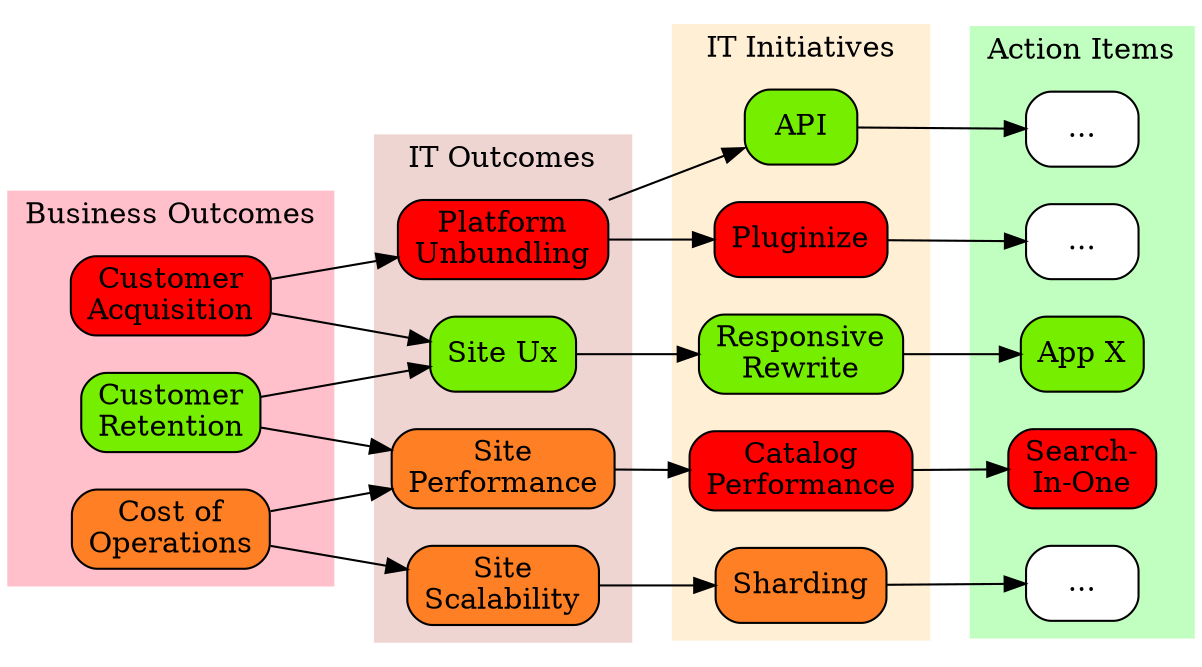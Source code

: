 /*
graph d {
  splines=line;
  style=invis;
  subgraph cluster_0 {
    A [label="Customer"]
  }

  subgraph cluster_1 {
    B [label="Leisure Time"]
  }

  subgraph cluster_2 {
    C [label="Aggregator"]
    D [label="Branded"]
  }


 A -- B;
 B -- { C D };
 C -- D;
}


digraph d {
  rankdir=LR
  splines=line;
  style=invis;

  subgraph cluster_1 {
		style=filled;
		color=lightgrey;
		node [style=filled,color=white];
    C [label="Aggregator"]
		label = "Genesis (uncharted)";
	}

  subgraph cluster_2 {
		node [style=filled];
		F [label="Internet Broadcast"]
		label = "Custom";
		color=blue
	}

  subgraph cluster_3 {
		node [style=filled];
		D [label="Branded"]
    E [label="Content"]
		label = "Product";
		color=blue
	}

  subgraph cluster_4 {
		node [style=filled];
		A [label="Customer"]
    B [label="Leisure Time"]
		label = "Commodity (industrialized)";
		color=blue
	}

 A -> B;
 B ->  { C D };
 C -> D;
 { C D } -> E;
 E -> F;
}


Evolution: Genesis (uncharted) » Custom » Product » Commodity (industrialized) 
Time Chain: Invisible «» Visible




start [shape=plaintext; label=CUSTOMER];

}


{ rank=same rA sA tA }
{ rank=same uB vB wB }c

*/

digraph AlignmentMap {
    /*
    /*
    Author: Lars Barkman
    Created: 2015-08-25
    Changelog: See version control system

    This is an example of an Alignment Map visualized with the help of Graphviz.
    This solution depends on either generation or maintaining a .dot file and from that generating a image or document.
    Personally, I think that editing the file by hand should be fine if the naming conventions used are intuitive.
    Alignment maps first came to my attention on Martin Fowlers blog (http://martinfowler.com/bliki/AlignmentMap.html).
    */

    // General layout for the graph
    rankdir=LR; // Direction of the graph Left to Right
    node [style="rounded,filled",color=black,shape=box,fillcolor=white]; // Defines the default layout of the nodes
    graph [style=filled, splines=line]; // Fills the subgraphs and defines the layout of the connections
    rank = same; // Makes sure that nodes are properly aligned even without a connection

    // Column for Business Outcomes
    subgraph cluster_business_outcome {
        label="Business Outcomes"
        graph [color=pink];

        business_outcome_Customer_Acquisition [label="Customer\nAcquisition", fillcolor=red];
        business_outcome_Customer_Retention [label="Customer\nRetention", fillcolor=chartreuse2];
        business_outcome_Cost_of_Operations [label="Cost of\nOperations", fillcolor=chocolate1];
    }

    // Column for IT Outcomes
    subgraph cluster_IT_outcome {
        label="IT Outcomes"
        graph [color=mistyrose2];

        IT_outcome_Platform_Unbundling [label="Platform\nUnbundling", fillcolor=red];
        IT_outcome_Site_Ux [label="Site Ux", fillcolor=chartreuse2];
        IT_outcome_Site_Performance [label="Site\nPerformance", fillcolor=chocolate1];
        IT_outcome_Site_Scalability [label="Site\nScalability", fillcolor=chocolate1];
    }

    // Column for IT Initiatives
    subgraph cluster_IT_initiatives {
        label="IT Initiatives"
        graph [color=papayawhip];

        IT_initiatives_API [label="API", fillcolor=chartreuse2];
        IT_initiatives_Pluginize [label="Pluginize", fillcolor=red];
        IT_initiatives_Responsive_Rewrite [label="Responsive\nRewrite", fillcolor=chartreuse2];
        IT_initiatives_Catalog_Performance [label="Catalog\nPerformance", fillcolor=red];
        IT_initiatives_Sharding [label="Sharding", fillcolor=chocolate1];
    }

    // Column for Action Items
    subgraph cluster_action_items {
        label="Action Items"
        graph [color=darkseagreen1];

        action_items_0 [label="..."];
        action_items_1 [label="..."];
        action_items_App_X [label="App X", fillcolor=chartreuse2];
        action_items_Search_In_One [label="Search-\nIn-One", fillcolor=red];
        action_items_4 [label="..."];
    }

    // Connections between nodes in the different columns
    // business_outcome_* -> IT_outcome_Platform_*
    business_outcome_Customer_Acquisition   -> IT_outcome_Platform_Unbundling;
    business_outcome_Customer_Acquisition   -> IT_outcome_Site_Ux;
    business_outcome_Customer_Retention		-> IT_outcome_Site_Ux;
    business_outcome_Customer_Retention		-> IT_outcome_Site_Performance;
    business_outcome_Cost_of_Operations		-> IT_outcome_Site_Performance;
    business_outcome_Cost_of_Operations		-> IT_outcome_Site_Scalability;
    // IT_outcome_* -> IT_initiatives_*
    IT_outcome_Platform_Unbundling          -> IT_initiatives_API;
    IT_outcome_Platform_Unbundling          -> IT_initiatives_Pluginize;
    IT_outcome_Site_Ux                      -> IT_initiatives_Responsive_Rewrite;
    IT_outcome_Site_Performance             -> IT_initiatives_Catalog_Performance;
    IT_outcome_Site_Scalability             -> IT_initiatives_Sharding;
    // IT_initiatives_* -> action_items_*
    IT_initiatives_API                      -> action_items_0;
    IT_initiatives_Pluginize                -> action_items_1;
    IT_initiatives_Responsive_Rewrite       -> action_items_App_X;
    IT_initiatives_Catalog_Performance      -> action_items_Search_In_One;
    IT_initiatives_Sharding                 -> action_items_4;

}
